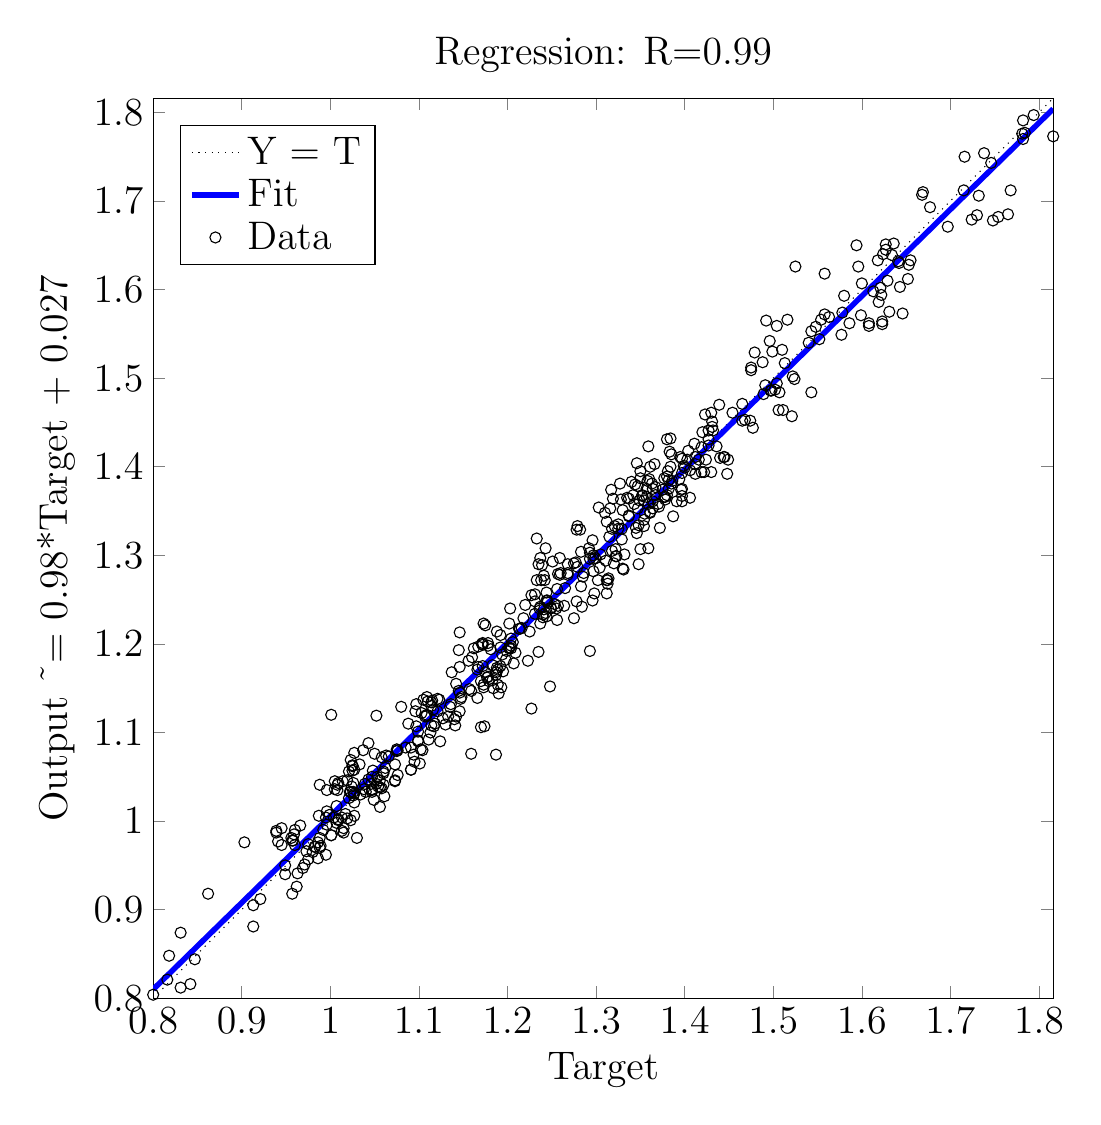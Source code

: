 % This file was created by matlab2tikz v0.4.6 running on MATLAB 8.3.
% Copyright (c) 2008--2014, Nico Schlömer <nico.schloemer@gmail.com>
% All rights reserved.
% Minimal pgfplots version: 1.3
% 
% The latest updates can be retrieved from
%   http://www.mathworks.com/matlabcentral/fileexchange/22022-matlab2tikz
% where you can also make suggestions and rate matlab2tikz.
% 
\begin{tikzpicture}[scale=1, font=\Large]

\begin{axis}[%
compat=newest,
width=4.5in,
height=4.5in,
scale only axis,
xmin=0.8,
xmax=1.816,
xlabel={Target},
ymin=0.8,
ymax=1.816,
ylabel={$\text{Output \textasciitilde{}= 0.98*Target + 0.027}$},
%title style={font=\bfseries},
title={Regression: R=0.99},
legend style={at={(0.03,0.97)},anchor=north west,draw=black,fill=white,legend cell align=left}
]
\addplot [color=black,dotted]
  table[row sep=crcr]{0.8	0.8\\
1.816	1.816\\
};
\addlegendentry{Y = T};

\addplot [color=blue,solid,line width=2.0pt]
  table[row sep=crcr]{0.8	0.81\\
1.816	1.804\\
};
\addlegendentry{Fit};

\addplot [color=black,only marks,mark=o,mark options={solid}]
  table[row sep=crcr]{1.037	1.08\\
1.204	1.206\\
1.384	1.432\\
1.097	1.107\\
1.35	1.307\\
1.619	1.586\\
1.146	1.124\\
1.397	1.409\\
1.768	1.712\\
1.021	1.056\\
1.183	1.176\\
1.412	1.392\\
1.111	1.092\\
1.314	1.274\\
1.552	1.544\\
1.096	1.124\\
1.386	1.384\\
1.697	1.671\\
1.008	1.035\\
1.142	1.155\\
1.364	1.361\\
1.101	1.065\\
1.264	1.243\\
1.475	1.509\\
1.17	1.106\\
1.355	1.347\\
1.641	1.632\\
1.027	1.077\\
1.192	1.21\\
1.42	1.439\\
1.099	1.101\\
1.359	1.308\\
1.58	1.593\\
1.142	1.118\\
1.424	1.408\\
1.715	1.712\\
1.025	1.057\\
1.198	1.182\\
1.4	1.399\\
1.099	1.09\\
1.286	1.28\\
1.543	1.553\\
1.103	1.122\\
1.35	1.387\\
1.748	1.678\\
1.038	1.036\\
1.179	1.158\\
1.352	1.367\\
1.095	1.067\\
1.245	1.249\\
1.513	1.517\\
1.174	1.107\\
1.316	1.353\\
1.634	1.639\\
1.025	1.063\\
1.188	1.214\\
1.431	1.451\\
1.102	1.081\\
1.318	1.305\\
1.643	1.603\\
1.13	1.109\\
1.381	1.395\\
1.732	1.706\\
1.027	1.058\\
1.235	1.191\\
1.412	1.411\\
1.091	1.083\\
1.268	1.29\\
1.563	1.569\\
1.088	1.11\\
1.377	1.387\\
1.765	1.685\\
1.039	1.042\\
1.178	1.163\\
1.375	1.374\\
1.063	1.074\\
1.265	1.263\\
1.499	1.53\\
1.117	1.107\\
1.342	1.368\\
1.627	1.651\\
0.957	0.978\\
1.202	1.196\\
1.325	1.33\\
1.009	1.002\\
1.244	1.258\\
1.367	1.377\\
1.027	1.031\\
1.259	1.297\\
1.383	1.417\\
0.989	0.972\\
1.187	1.168\\
1.329	1.318\\
0.999	1.007\\
1.249	1.24\\
1.354	1.362\\
1.052	1.042\\
1.251	1.293\\
1.416	1.408\\
0.975	0.957\\
1.109	1.14\\
1.293	1.303\\
1.023	1.001\\
1.225	1.214\\
1.387	1.344\\
1.073	1.046\\
1.241	1.277\\
1.38	1.389\\
0.986	0.976\\
1.202	1.195\\
1.329	1.33\\
1.009	1.001\\
1.231	1.256\\
1.364	1.375\\
1.026	1.033\\
1.277	1.292\\
1.385	1.414\\
0.983	0.971\\
1.189	1.171\\
1.315	1.321\\
1.017	1.008\\
1.236	1.24\\
1.349	1.362\\
1.009	1.043\\
1.275	1.291\\
1.403	1.408\\
0.986	0.958\\
1.159	1.147\\
1.292	1.308\\
1.004	1.004\\
1.214	1.217\\
1.361	1.349\\
1.047	1.05\\
1.268	1.278\\
1.397	1.393\\
0.98	0.965\\
1.209	1.19\\
1.318	1.33\\
1.007	0.998\\
1.237	1.242\\
1.352	1.368\\
1.026	1.043\\
1.26	1.28\\
1.384	1.4\\
0.973	0.966\\
1.207	1.178\\
1.346	1.325\\
0.995	1.004\\
1.243	1.235\\
1.357	1.366\\
1.005	1.045\\
1.257	1.279\\
1.412	1.403\\
0.995	0.962\\
1.177	1.162\\
1.296	1.317\\
1.013	1.004\\
1.202	1.223\\
1.397	1.361\\
1.053	1.05\\
1.242	1.272\\
1.399	1.401\\
1.075	1.081\\
1.36	1.386\\
1.492	1.565\\
1.17	1.158\\
1.522	1.502\\
1.669	1.71\\
1.194	1.188\\
1.554	1.566\\
1.794	1.797\\
1.073	1.064\\
1.319	1.364\\
1.51	1.532\\
1.173	1.151\\
1.507	1.484\\
1.754	1.682\\
1.171	1.2\\
1.623	1.561\\
1.781	1.776\\
0.988	1.041\\
1.354	1.333\\
1.504	1.494\\
1.08	1.129\\
1.521	1.457\\
1.627	1.645\\
1.204	1.195\\
1.54	1.54\\
1.746	1.743\\
1.094	1.075\\
1.363	1.381\\
1.504	1.559\\
1.173	1.154\\
1.524	1.499\\
1.668	1.707\\
1.199	1.192\\
1.516	1.566\\
1.782	1.791\\
1.033	1.064\\
1.378	1.363\\
1.479	1.529\\
1.184	1.15\\
1.497	1.486\\
1.73	1.684\\
1.178	1.201\\
1.623	1.564\\
1.784	1.777\\
1.014	1.045\\
1.348	1.334\\
1.491	1.492\\
1.114	1.134\\
1.511	1.464\\
1.594	1.65\\
1.204	1.198\\
1.577	1.549\\
1.716	1.75\\
1.048	1.057\\
1.377	1.366\\
1.496	1.542\\
1.147	1.138\\
1.502	1.487\\
1.677	1.693\\
1.192	1.196\\
1.548	1.558\\
1.816	1.773\\
1.091	1.058\\
1.371	1.355\\
1.488	1.518\\
1.148	1.14\\
1.498	1.486\\
1.724	1.679\\
1.181	1.194\\
1.608	1.562\\
1.782	1.77\\
1.043	1.047\\
1.345	1.331\\
1.543	1.484\\
1.121	1.138\\
1.465	1.471\\
1.636	1.652\\
1.167	1.197\\
1.608	1.559\\
1.738	1.754\\
0.966	0.995\\
1.172	1.199\\
1.37	1.358\\
1.023	1.033\\
1.312	1.272\\
1.427	1.424\\
0.996	1.035\\
1.323	1.299\\
1.43	1.461\\
0.939	0.989\\
1.192	1.175\\
1.337	1.345\\
1.054	1.039\\
1.312	1.257\\
1.449	1.408\\
1.076	1.052\\
1.305	1.301\\
1.474	1.452\\
0.96	0.973\\
1.157	1.149\\
1.282	1.329\\
1.047	1.033\\
1.275	1.229\\
1.382	1.385\\
1.025	1.062\\
1.331	1.284\\
1.359	1.423\\
0.945	0.992\\
1.162	1.195\\
1.343	1.358\\
1.04	1.033\\
1.313	1.268\\
1.419	1.422\\
1.056	1.046\\
1.299	1.297\\
1.423	1.459\\
0.939	0.987\\
1.146	1.174\\
1.361	1.348\\
1.06	1.041\\
1.227	1.255\\
1.445	1.411\\
1.062	1.06\\
1.332	1.301\\
1.468	1.453\\
0.945	0.973\\
1.193	1.151\\
1.325	1.335\\
1.058	1.037\\
1.244	1.231\\
1.422	1.394\\
1.066	1.073\\
1.239	1.289\\
1.427	1.431\\
0.941	0.977\\
1.223	1.181\\
1.347	1.353\\
1.047	1.035\\
1.296	1.249\\
1.444	1.411\\
1.058	1.072\\
1.32	1.291\\
1.432	1.441\\
0.958	0.978\\
1.195	1.169\\
1.31	1.348\\
1.056	1.038\\
1.257	1.243\\
1.44	1.41\\
1.05	1.076\\
1.348	1.29\\
1.477	1.444\\
0.903	0.976\\
1.189	1.154\\
1.312	1.338\\
1.024	1.039\\
1.24	1.233\\
1.366	1.403\\
1.085	1.083\\
1.304	1.286\\
1.427	1.441\\
0.949	0.95\\
1.141	1.108\\
1.278	1.329\\
1.005	1.036\\
1.245	1.247\\
1.475	1.512\\
1.023	1.069\\
1.279	1.333\\
1.525	1.626\\
0.949	0.94\\
1.124	1.09\\
1.297	1.296\\
0.921	0.912\\
1.097	1.132\\
1.248	1.152\\
0.963	0.941\\
1.145	1.193\\
1.279	1.287\\
0.971	0.951\\
1.167	1.174\\
1.321	1.333\\
0.913	0.905\\
1.118	1.11\\
1.001	1.12\\
0.962	0.926\\
1.187	1.075\\
1.322	1.299\\
1.019	1.003\\
1.293	1.192\\
1.506	1.464\\
1.06	1.054\\
1.33	1.285\\
1.558	1.572\\
0.862	0.918\\
0.913	0.881\\
1.114	1.108\\
1.227	1.127\\
0.957	0.918\\
1.175	1.168\\
1.298	1.257\\
0.969	0.947\\
1.187	1.165\\
1.322	1.307\\
0.831	0.874\\
1.099	1.091\\
1.283	1.304\\
1.489	1.482\\
1.116	1.126\\
1.397	1.375\\
1.629	1.61\\
1.114	1.13\\
1.419	1.394\\
1.624	1.64\\
1.043	1.088\\
1.237	1.297\\
1.454	1.461\\
1.115	1.136\\
1.357	1.375\\
1.613	1.598\\
1.146	1.145\\
1.35	1.395\\
1.642	1.63\\
1.104	1.08\\
1.297	1.282\\
1.411	1.426\\
1.11	1.135\\
1.38	1.368\\
1.599	1.571\\
1.145	1.147\\
1.385	1.381\\
1.6	1.607\\
1.075	1.079\\
1.311	1.294\\
1.439	1.47\\
1.108	1.119\\
1.396	1.374\\
1.621	1.602\\
1.121	1.124\\
1.43	1.394\\
1.655	1.633\\
1.076	1.08\\
1.235	1.29\\
1.465	1.452\\
1.136	1.132\\
1.344	1.38\\
1.622	1.594\\
1.123	1.137\\
1.361	1.4\\
1.618	1.633\\
1.159	1.076\\
1.259	1.278\\
1.436	1.423\\
1.166	1.139\\
1.347	1.378\\
1.646	1.573\\
1.19	1.144\\
1.406	1.396\\
1.558	1.618\\
1.073	1.045\\
1.313	1.272\\
1.431	1.445\\
1.113	1.1\\
1.406	1.365\\
1.631	1.575\\
1.127	1.116\\
1.448	1.392\\
1.652	1.612\\
1.06	1.056\\
1.238	1.272\\
1.38	1.431\\
1.107	1.118\\
1.327	1.381\\
1.578	1.574\\
1.133	1.118\\
1.346	1.404\\
1.596	1.626\\
1.091	1.058\\
1.283	1.265\\
1.395	1.411\\
1.105	1.137\\
1.394	1.386\\
1.586	1.562\\
1.135	1.129\\
1.404	1.418\\
1.653	1.628\\
0.988	0.981\\
1.175	1.221\\
1.233	1.319\\
1.001	0.984\\
1.244	1.249\\
1.358	1.384\\
1.027	1.021\\
1.253	1.245\\
1.335	1.365\\
1.001	0.984\\
1.172	1.201\\
1.297	1.3\\
0.996	0.996\\
1.22	1.244\\
1.397	1.367\\
1.049	1.024\\
1.284	1.242\\
1.33	1.351\\
0.982	0.971\\
1.166	1.171\\
1.233	1.272\\
0.96	0.99\\
1.213	1.217\\
1.337	1.344\\
1.056	1.016\\
1.216	1.218\\
1.372	1.331\\
0.959	0.985\\
1.146	1.213\\
1.243	1.308\\
1.015	0.992\\
1.231	1.248\\
1.34	1.383\\
1.026	1.029\\
1.255	1.24\\
1.337	1.364\\
1.013	0.989\\
1.178	1.198\\
1.293	1.296\\
1.027	1.006\\
1.278	1.248\\
1.317	1.374\\
1.034	1.03\\
1.249	1.241\\
1.359	1.358\\
1.03	0.981\\
1.172	1.175\\
1.302	1.272\\
0.987	1.006\\
1.218	1.229\\
1.364	1.353\\
1.061	1.028\\
1.173	1.223\\
1.354	1.34\\
0.956	0.981\\
1.16	1.185\\
1.268	1.28\\
0.996	1.011\\
1.231	1.234\\
1.367	1.368\\
1.019	1.046\\
1.24	1.23\\
1.303	1.354\\
1.015	0.987\\
1.156	1.181\\
1.285	1.276\\
1.007	1.017\\
1.203	1.24\\
1.382	1.375\\
1.046	1.042\\
1.256	1.227\\
1.328	1.363\\
0.992	0.99\\
1.137	1.168\\
1.256	1.262\\
1.021	1.026\\
1.241	1.239\\
1.378	1.366\\
1.008	1.041\\
1.237	1.223\\
1.391	1.361\\
0.8	0.804\\
0.988	0.97\\
1.14	1.115\\
0.831	0.812\\
1.047	1.036\\
1.183	1.159\\
0.818	0.848\\
1.052	1.119\\
1.206	1.202\\
0.816	0.821\\
0.975	0.974\\
1.109	1.12\\
0.842	0.816\\
1.022	1.033\\
1.188	1.173\\
0.847	0.844\\
};
\addlegendentry{Data};

\end{axis}
\end{tikzpicture}%